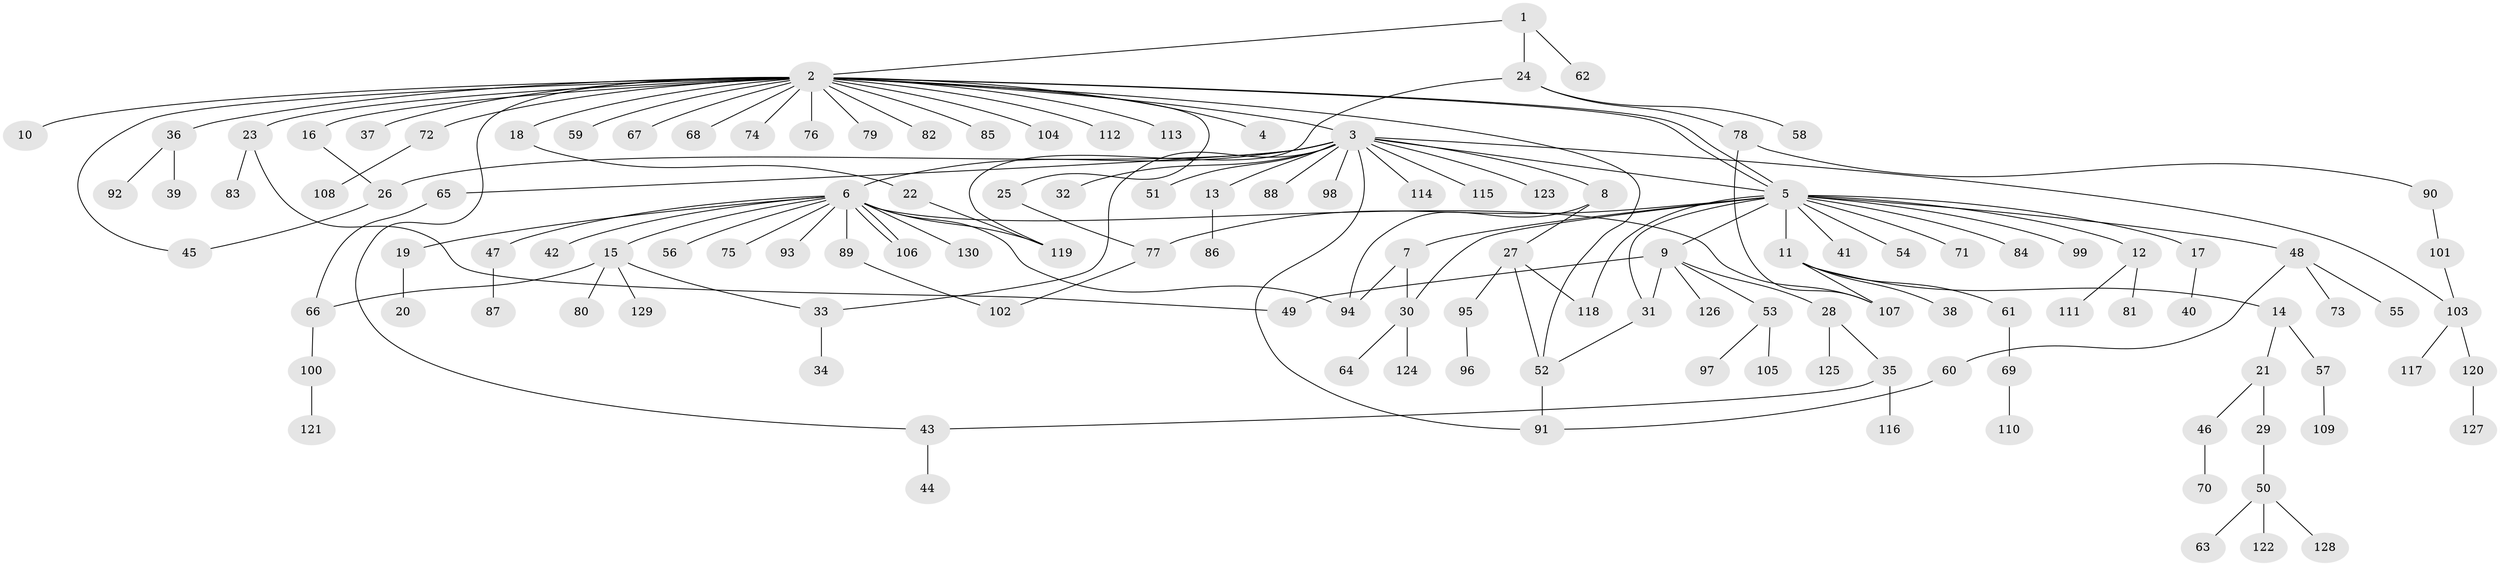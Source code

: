 // Generated by graph-tools (version 1.1) at 2025/14/03/09/25 04:14:27]
// undirected, 130 vertices, 154 edges
graph export_dot {
graph [start="1"]
  node [color=gray90,style=filled];
  1;
  2;
  3;
  4;
  5;
  6;
  7;
  8;
  9;
  10;
  11;
  12;
  13;
  14;
  15;
  16;
  17;
  18;
  19;
  20;
  21;
  22;
  23;
  24;
  25;
  26;
  27;
  28;
  29;
  30;
  31;
  32;
  33;
  34;
  35;
  36;
  37;
  38;
  39;
  40;
  41;
  42;
  43;
  44;
  45;
  46;
  47;
  48;
  49;
  50;
  51;
  52;
  53;
  54;
  55;
  56;
  57;
  58;
  59;
  60;
  61;
  62;
  63;
  64;
  65;
  66;
  67;
  68;
  69;
  70;
  71;
  72;
  73;
  74;
  75;
  76;
  77;
  78;
  79;
  80;
  81;
  82;
  83;
  84;
  85;
  86;
  87;
  88;
  89;
  90;
  91;
  92;
  93;
  94;
  95;
  96;
  97;
  98;
  99;
  100;
  101;
  102;
  103;
  104;
  105;
  106;
  107;
  108;
  109;
  110;
  111;
  112;
  113;
  114;
  115;
  116;
  117;
  118;
  119;
  120;
  121;
  122;
  123;
  124;
  125;
  126;
  127;
  128;
  129;
  130;
  1 -- 2;
  1 -- 24;
  1 -- 62;
  2 -- 3;
  2 -- 4;
  2 -- 5;
  2 -- 5;
  2 -- 10;
  2 -- 16;
  2 -- 18;
  2 -- 23;
  2 -- 25;
  2 -- 36;
  2 -- 37;
  2 -- 43;
  2 -- 45;
  2 -- 52;
  2 -- 59;
  2 -- 67;
  2 -- 68;
  2 -- 72;
  2 -- 74;
  2 -- 76;
  2 -- 79;
  2 -- 82;
  2 -- 85;
  2 -- 104;
  2 -- 112;
  2 -- 113;
  3 -- 5;
  3 -- 6;
  3 -- 8;
  3 -- 13;
  3 -- 26;
  3 -- 32;
  3 -- 33;
  3 -- 51;
  3 -- 65;
  3 -- 88;
  3 -- 91;
  3 -- 98;
  3 -- 103;
  3 -- 114;
  3 -- 115;
  3 -- 123;
  5 -- 7;
  5 -- 9;
  5 -- 11;
  5 -- 12;
  5 -- 17;
  5 -- 30;
  5 -- 31;
  5 -- 41;
  5 -- 48;
  5 -- 54;
  5 -- 71;
  5 -- 77;
  5 -- 84;
  5 -- 99;
  5 -- 118;
  6 -- 15;
  6 -- 19;
  6 -- 42;
  6 -- 47;
  6 -- 56;
  6 -- 75;
  6 -- 89;
  6 -- 93;
  6 -- 94;
  6 -- 106;
  6 -- 106;
  6 -- 107;
  6 -- 119;
  6 -- 130;
  7 -- 30;
  7 -- 94;
  8 -- 27;
  8 -- 94;
  9 -- 28;
  9 -- 31;
  9 -- 49;
  9 -- 53;
  9 -- 126;
  11 -- 14;
  11 -- 38;
  11 -- 61;
  11 -- 107;
  12 -- 81;
  12 -- 111;
  13 -- 86;
  14 -- 21;
  14 -- 57;
  15 -- 33;
  15 -- 66;
  15 -- 80;
  15 -- 129;
  16 -- 26;
  17 -- 40;
  18 -- 22;
  19 -- 20;
  21 -- 29;
  21 -- 46;
  22 -- 119;
  23 -- 49;
  23 -- 83;
  24 -- 58;
  24 -- 78;
  24 -- 119;
  25 -- 77;
  26 -- 45;
  27 -- 52;
  27 -- 95;
  27 -- 118;
  28 -- 35;
  28 -- 125;
  29 -- 50;
  30 -- 64;
  30 -- 124;
  31 -- 52;
  33 -- 34;
  35 -- 43;
  35 -- 116;
  36 -- 39;
  36 -- 92;
  43 -- 44;
  46 -- 70;
  47 -- 87;
  48 -- 55;
  48 -- 60;
  48 -- 73;
  50 -- 63;
  50 -- 122;
  50 -- 128;
  52 -- 91;
  53 -- 97;
  53 -- 105;
  57 -- 109;
  60 -- 91;
  61 -- 69;
  65 -- 66;
  66 -- 100;
  69 -- 110;
  72 -- 108;
  77 -- 102;
  78 -- 90;
  78 -- 107;
  89 -- 102;
  90 -- 101;
  95 -- 96;
  100 -- 121;
  101 -- 103;
  103 -- 117;
  103 -- 120;
  120 -- 127;
}
